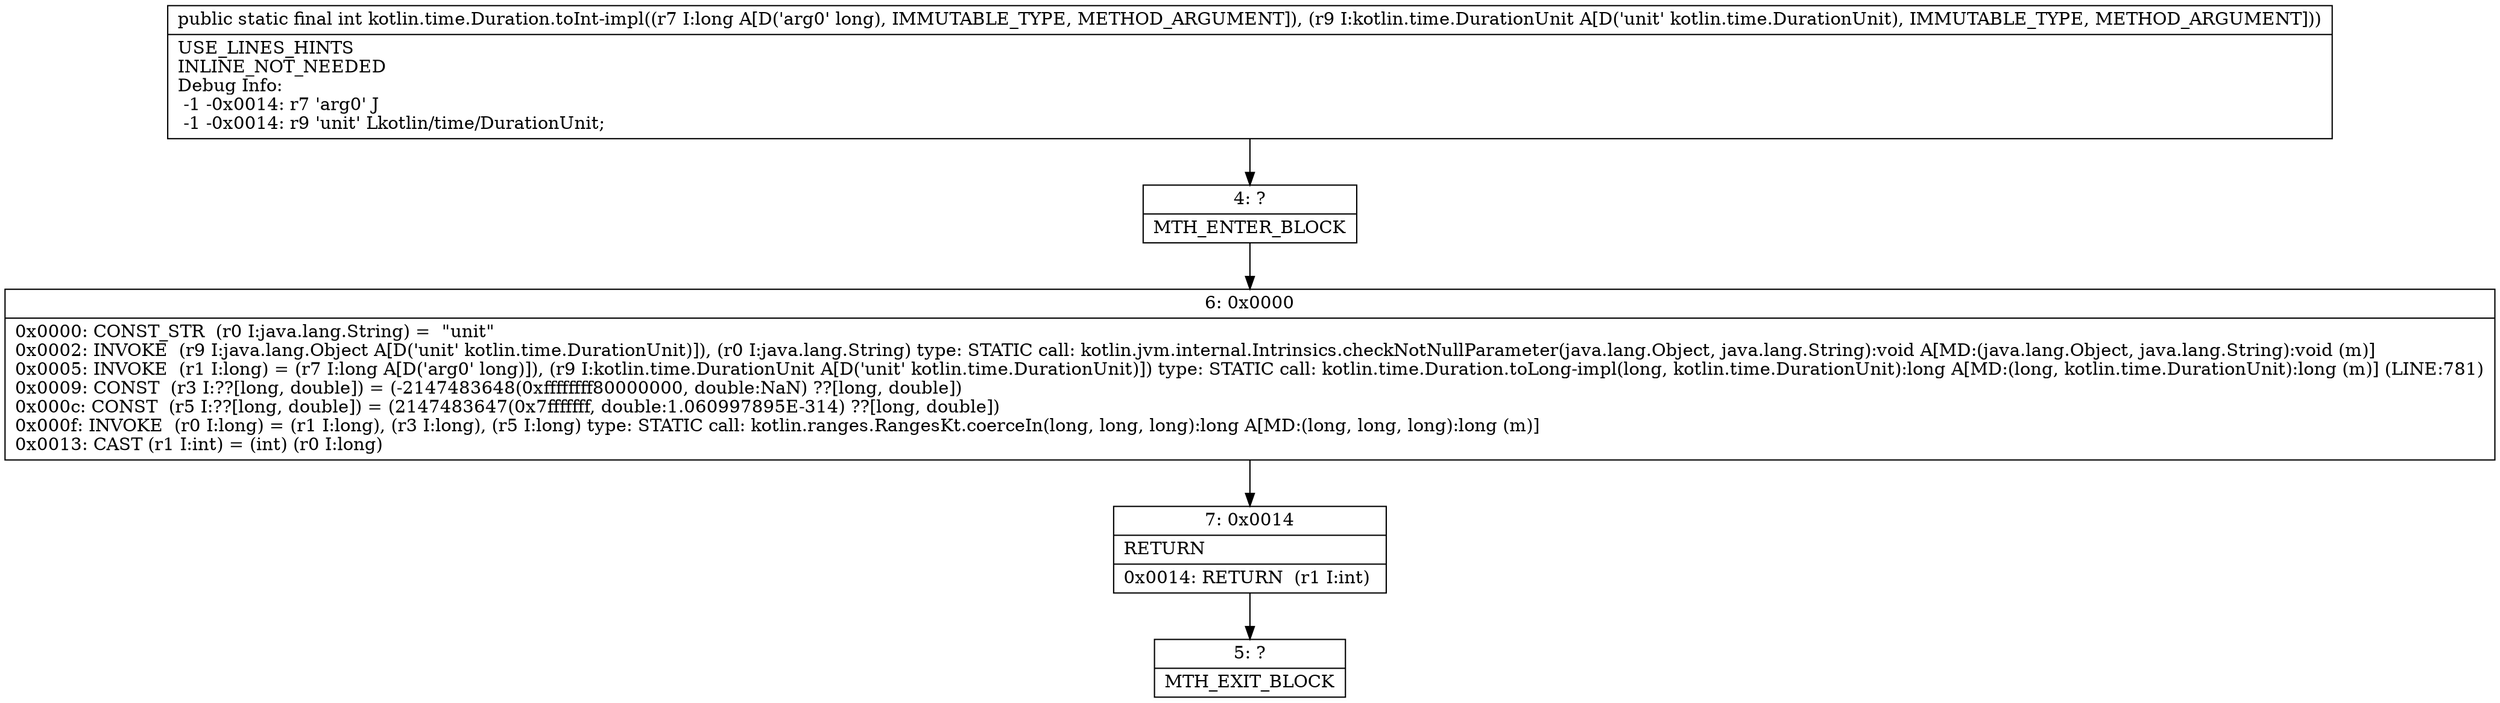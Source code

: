 digraph "CFG forkotlin.time.Duration.toInt\-impl(JLkotlin\/time\/DurationUnit;)I" {
Node_4 [shape=record,label="{4\:\ ?|MTH_ENTER_BLOCK\l}"];
Node_6 [shape=record,label="{6\:\ 0x0000|0x0000: CONST_STR  (r0 I:java.lang.String) =  \"unit\" \l0x0002: INVOKE  (r9 I:java.lang.Object A[D('unit' kotlin.time.DurationUnit)]), (r0 I:java.lang.String) type: STATIC call: kotlin.jvm.internal.Intrinsics.checkNotNullParameter(java.lang.Object, java.lang.String):void A[MD:(java.lang.Object, java.lang.String):void (m)]\l0x0005: INVOKE  (r1 I:long) = (r7 I:long A[D('arg0' long)]), (r9 I:kotlin.time.DurationUnit A[D('unit' kotlin.time.DurationUnit)]) type: STATIC call: kotlin.time.Duration.toLong\-impl(long, kotlin.time.DurationUnit):long A[MD:(long, kotlin.time.DurationUnit):long (m)] (LINE:781)\l0x0009: CONST  (r3 I:??[long, double]) = (\-2147483648(0xffffffff80000000, double:NaN) ??[long, double]) \l0x000c: CONST  (r5 I:??[long, double]) = (2147483647(0x7fffffff, double:1.060997895E\-314) ??[long, double]) \l0x000f: INVOKE  (r0 I:long) = (r1 I:long), (r3 I:long), (r5 I:long) type: STATIC call: kotlin.ranges.RangesKt.coerceIn(long, long, long):long A[MD:(long, long, long):long (m)]\l0x0013: CAST (r1 I:int) = (int) (r0 I:long) \l}"];
Node_7 [shape=record,label="{7\:\ 0x0014|RETURN\l|0x0014: RETURN  (r1 I:int) \l}"];
Node_5 [shape=record,label="{5\:\ ?|MTH_EXIT_BLOCK\l}"];
MethodNode[shape=record,label="{public static final int kotlin.time.Duration.toInt\-impl((r7 I:long A[D('arg0' long), IMMUTABLE_TYPE, METHOD_ARGUMENT]), (r9 I:kotlin.time.DurationUnit A[D('unit' kotlin.time.DurationUnit), IMMUTABLE_TYPE, METHOD_ARGUMENT]))  | USE_LINES_HINTS\lINLINE_NOT_NEEDED\lDebug Info:\l  \-1 \-0x0014: r7 'arg0' J\l  \-1 \-0x0014: r9 'unit' Lkotlin\/time\/DurationUnit;\l}"];
MethodNode -> Node_4;Node_4 -> Node_6;
Node_6 -> Node_7;
Node_7 -> Node_5;
}

